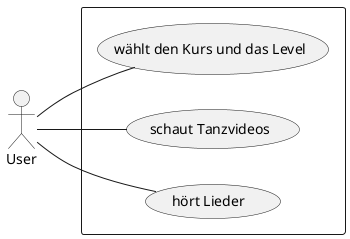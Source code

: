 @startuml
left to right direction

        actor User


        rectangle {

        User -- (wählt den Kurs und das Level)
        User -- (schaut Tanzvideos)
        User -- (hört Lieder )

        }
@enduml
